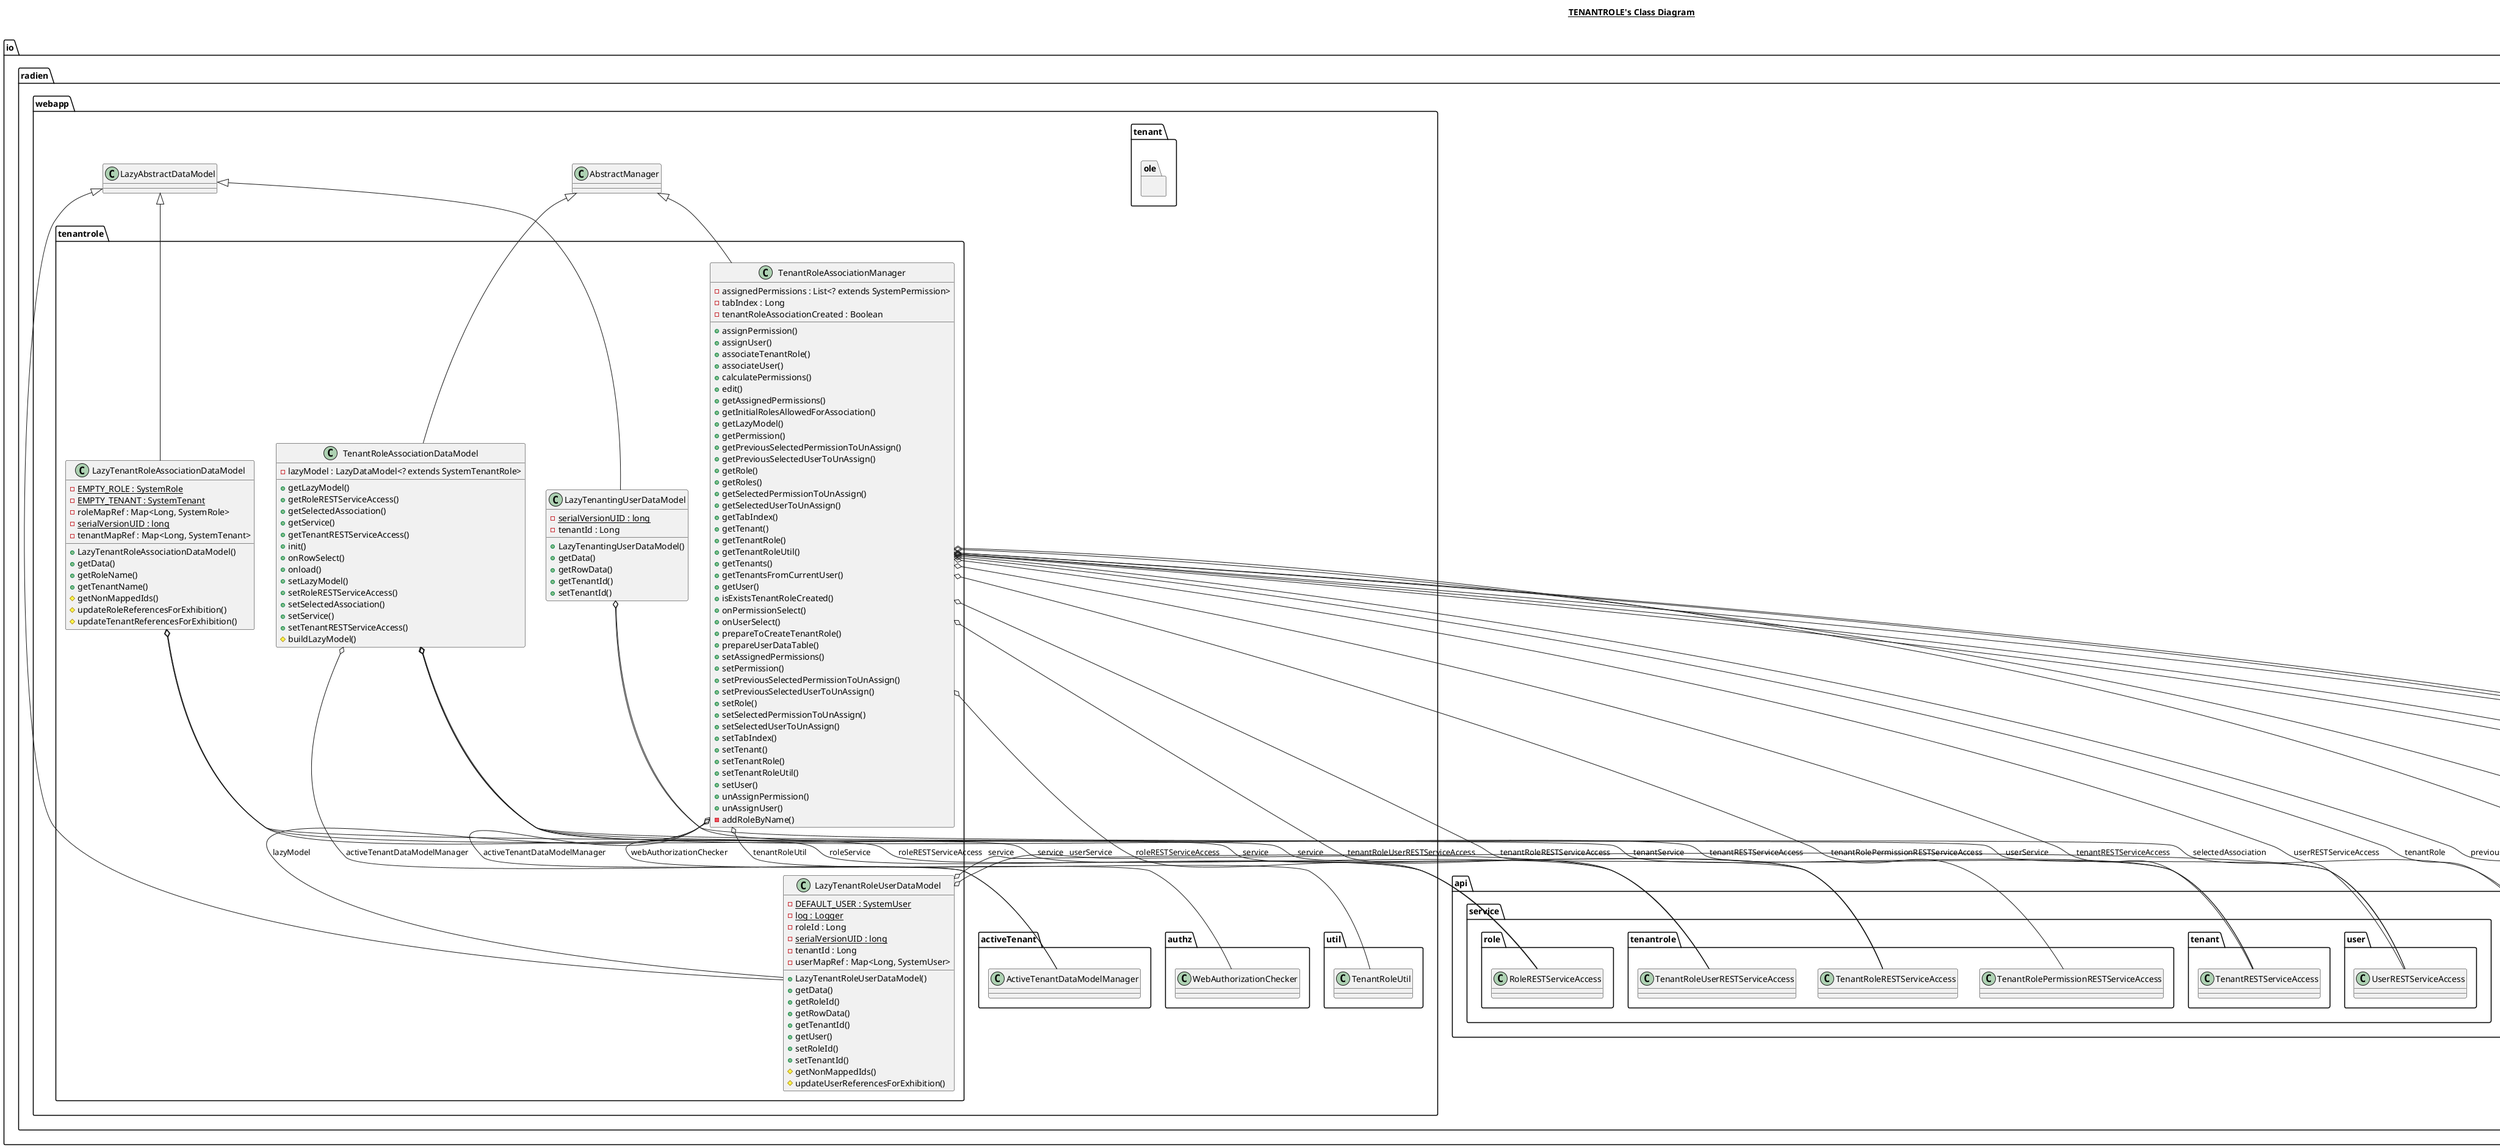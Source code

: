 @startuml

title __TENANTROLE's Class Diagram__\n

  namespace io.radien.webapp {
    namespace tenant {
      namespace ole {
        class io.radien.webapp.tenantrole.LazyTenantRoleAssociationDataModel {
            {static} - EMPTY_ROLE : SystemRole
            {static} - EMPTY_TENANT : SystemTenant
            - roleMapRef : Map<Long, SystemRole>
            {static} - serialVersionUID : long
            - tenantMapRef : Map<Long, SystemTenant>
            + LazyTenantRoleAssociationDataModel()
            + getData()
            + getRoleName()
            + getTenantName()
            # getNonMappedIds()
            # updateRoleReferencesForExhibition()
            # updateTenantReferencesForExhibition()
        }
      }
    }
  }
  

  namespace io.radien.webapp {
    namespace tenant {
      namespace ole {
        class io.radien.webapp.tenantrole.LazyTenantRoleUserDataModel {
            {static} - DEFAULT_USER : SystemUser
            {static} - log : Logger
            - roleId : Long
            {static} - serialVersionUID : long
            - tenantId : Long
            - userMapRef : Map<Long, SystemUser>
            + LazyTenantRoleUserDataModel()
            + getData()
            + getRoleId()
            + getRowData()
            + getTenantId()
            + getUser()
            + setRoleId()
            + setTenantId()
            # getNonMappedIds()
            # updateUserReferencesForExhibition()
        }
      }
    }
  }
  

  namespace io.radien.webapp {
    namespace tenant {
      namespace ole {
        class io.radien.webapp.tenantrole.LazyTenantingUserDataModel {
            {static} - serialVersionUID : long
            - tenantId : Long
            + LazyTenantingUserDataModel()
            + getData()
            + getRowData()
            + getTenantId()
            + setTenantId()
        }
      }
    }
  }
  

  namespace io.radien.webapp {
    namespace tenant {
      namespace ole {
        class io.radien.webapp.tenantrole.TenantRoleAssociationDataModel {
            - lazyModel : LazyDataModel<? extends SystemTenantRole>
            + getLazyModel()
            + getRoleRESTServiceAccess()
            + getSelectedAssociation()
            + getService()
            + getTenantRESTServiceAccess()
            + init()
            + onRowSelect()
            + onload()
            + setLazyModel()
            + setRoleRESTServiceAccess()
            + setSelectedAssociation()
            + setService()
            + setTenantRESTServiceAccess()
            # buildLazyModel()
        }
      }
    }
  }
  

  namespace io.radien.webapp {
    namespace tenant {
      namespace ole {
        class io.radien.webapp.tenantrole.TenantRoleAssociationManager {
            - assignedPermissions : List<? extends SystemPermission>
            - tabIndex : Long
            - tenantRoleAssociationCreated : Boolean
            + assignPermission()
            + assignUser()
            + associateTenantRole()
            + associateUser()
            + calculatePermissions()
            + edit()
            + getAssignedPermissions()
            + getInitialRolesAllowedForAssociation()
            + getLazyModel()
            + getPermission()
            + getPreviousSelectedPermissionToUnAssign()
            + getPreviousSelectedUserToUnAssign()
            + getRole()
            + getRoles()
            + getSelectedPermissionToUnAssign()
            + getSelectedUserToUnAssign()
            + getTabIndex()
            + getTenant()
            + getTenantRole()
            + getTenantRoleUtil()
            + getTenants()
            + getTenantsFromCurrentUser()
            + getUser()
            + isExistsTenantRoleCreated()
            + onPermissionSelect()
            + onUserSelect()
            + prepareToCreateTenantRole()
            + prepareUserDataTable()
            + setAssignedPermissions()
            + setPermission()
            + setPreviousSelectedPermissionToUnAssign()
            + setPreviousSelectedUserToUnAssign()
            + setRole()
            + setSelectedPermissionToUnAssign()
            + setSelectedUserToUnAssign()
            + setTabIndex()
            + setTenant()
            + setTenantRole()
            + setTenantRoleUtil()
            + setUser()
            + unAssignPermission()
            + unAssignUser()
            - addRoleByName()
        }
      }
    }
  }
  

  io.radien.webapp.tenantrole.LazyTenantRoleAssociationDataModel -up-|> io.radien.webapp.LazyAbstractDataModel
  io.radien.webapp.tenantrole.LazyTenantRoleAssociationDataModel o-- io.radien.api.service.role.RoleRESTServiceAccess : roleService
  io.radien.webapp.tenantrole.LazyTenantRoleAssociationDataModel o-- io.radien.api.service.tenantrole.TenantRoleRESTServiceAccess : service
  io.radien.webapp.tenantrole.LazyTenantRoleAssociationDataModel o-- io.radien.api.service.tenant.TenantRESTServiceAccess : tenantService
  io.radien.webapp.tenantrole.LazyTenantRoleUserDataModel -up-|> io.radien.webapp.LazyAbstractDataModel
  io.radien.webapp.tenantrole.LazyTenantRoleUserDataModel o-- io.radien.api.service.tenantrole.TenantRoleUserRESTServiceAccess : service
  io.radien.webapp.tenantrole.LazyTenantRoleUserDataModel o-- io.radien.api.service.user.UserRESTServiceAccess : userService
  io.radien.webapp.tenantrole.LazyTenantingUserDataModel -up-|> io.radien.webapp.LazyAbstractDataModel
  io.radien.webapp.tenantrole.LazyTenantingUserDataModel o-- io.radien.api.service.tenantrole.TenantRoleUserRESTServiceAccess : service
  io.radien.webapp.tenantrole.LazyTenantingUserDataModel o-- io.radien.api.service.user.UserRESTServiceAccess : userService
  io.radien.webapp.tenantrole.TenantRoleAssociationDataModel -up-|> io.radien.webapp.AbstractManager
  io.radien.webapp.tenantrole.TenantRoleAssociationDataModel o-- io.radien.webapp.activeTenant.ActiveTenantDataModelManager : activeTenantDataModelManager
  io.radien.webapp.tenantrole.TenantRoleAssociationDataModel o-- io.radien.api.service.role.RoleRESTServiceAccess : roleRESTServiceAccess
  io.radien.webapp.tenantrole.TenantRoleAssociationDataModel o-- io.radien.api.model.tenantrole.SystemTenantRole : selectedAssociation
  io.radien.webapp.tenantrole.TenantRoleAssociationDataModel o-- io.radien.api.service.tenantrole.TenantRoleRESTServiceAccess : service
  io.radien.webapp.tenantrole.TenantRoleAssociationDataModel o-- io.radien.api.service.tenant.TenantRESTServiceAccess : tenantRESTServiceAccess
  io.radien.webapp.tenantrole.TenantRoleAssociationManager -up-|> io.radien.webapp.AbstractManager
  io.radien.webapp.tenantrole.TenantRoleAssociationManager o-- io.radien.webapp.activeTenant.ActiveTenantDataModelManager : activeTenantDataModelManager
  io.radien.webapp.tenantrole.TenantRoleAssociationManager o-- io.radien.webapp.tenantrole.LazyTenantRoleUserDataModel : lazyModel
  io.radien.webapp.tenantrole.TenantRoleAssociationManager o-- io.radien.api.model.permission.SystemPermission : permission
  io.radien.webapp.tenantrole.TenantRoleAssociationManager o-- io.radien.api.model.permission.SystemPermission : previousSelectedPermissionToUnAssign
  io.radien.webapp.tenantrole.TenantRoleAssociationManager o-- io.radien.api.model.tenantrole.SystemTenantRoleUser : previousSelectedUserToUnAssign
  io.radien.webapp.tenantrole.TenantRoleAssociationManager o-- io.radien.api.model.role.SystemRole : role
  io.radien.webapp.tenantrole.TenantRoleAssociationManager o-- io.radien.api.service.role.RoleRESTServiceAccess : roleRESTServiceAccess
  io.radien.webapp.tenantrole.TenantRoleAssociationManager o-- io.radien.api.model.permission.SystemPermission : selectedPermissionToUnAssign
  io.radien.webapp.tenantrole.TenantRoleAssociationManager o-- io.radien.api.model.tenantrole.SystemTenantRoleUser : selectedUserToUnAssign
  io.radien.webapp.tenantrole.TenantRoleAssociationManager o-- io.radien.api.model.tenant.SystemTenant : tenant
  io.radien.webapp.tenantrole.TenantRoleAssociationManager o-- io.radien.api.service.tenant.TenantRESTServiceAccess : tenantRESTServiceAccess
  io.radien.webapp.tenantrole.TenantRoleAssociationManager o-- io.radien.api.model.tenantrole.SystemTenantRole : tenantRole
  io.radien.webapp.tenantrole.TenantRoleAssociationManager o-- io.radien.api.service.tenantrole.TenantRolePermissionRESTServiceAccess : tenantRolePermissionRESTServiceAccess
  io.radien.webapp.tenantrole.TenantRoleAssociationManager o-- io.radien.api.service.tenantrole.TenantRoleRESTServiceAccess : tenantRoleRESTServiceAccess
  io.radien.webapp.tenantrole.TenantRoleAssociationManager o-- io.radien.api.service.tenantrole.TenantRoleUserRESTServiceAccess : tenantRoleUserRESTServiceAccess
  io.radien.webapp.tenantrole.TenantRoleAssociationManager o-- io.radien.webapp.util.TenantRoleUtil : tenantRoleUtil
  io.radien.webapp.tenantrole.TenantRoleAssociationManager o-- io.radien.api.model.user.SystemUser : user
  io.radien.webapp.tenantrole.TenantRoleAssociationManager o-- io.radien.api.service.user.UserRESTServiceAccess : userRESTServiceAccess
  io.radien.webapp.tenantrole.TenantRoleAssociationManager o-- io.radien.webapp.authz.WebAuthorizationChecker : webAuthorizationChecker







@enduml
